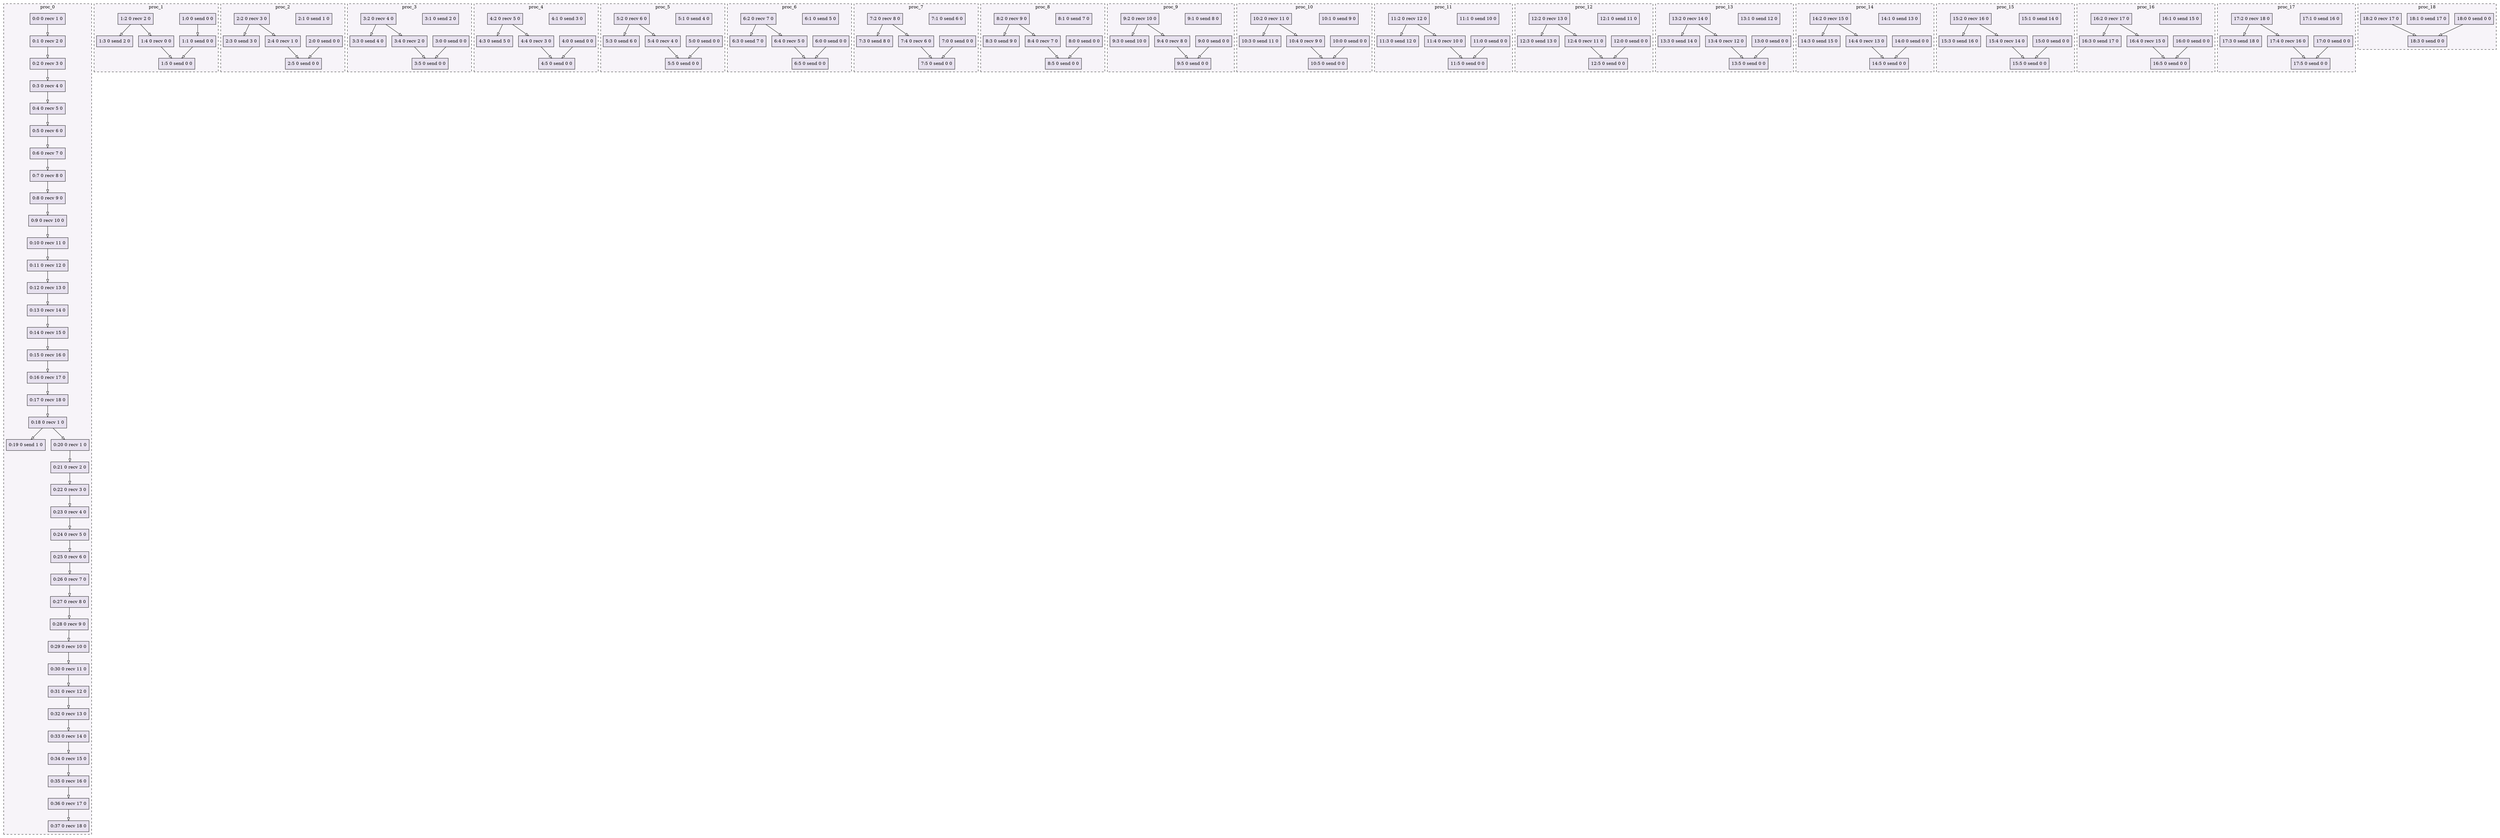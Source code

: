 digraph{node[shape=record style=filled colorscheme=purd9 fillcolor=2];subgraph cluster0{style=dashed;colorscheme=purd9;bgcolor=1;edge[arrowhead=empty];label=proc_0;0[label="0:0 0 recv 1 0"];1[label="0:1 0 recv 2 0"];2[label="0:2 0 recv 3 0"];3[label="0:3 0 recv 4 0"];4[label="0:4 0 recv 5 0"];5[label="0:5 0 recv 6 0"];6[label="0:6 0 recv 7 0"];7[label="0:7 0 recv 8 0"];8[label="0:8 0 recv 9 0"];9[label="0:9 0 recv 10 0"];10[label="0:10 0 recv 11 0"];11[label="0:11 0 recv 12 0"];12[label="0:12 0 recv 13 0"];13[label="0:13 0 recv 14 0"];14[label="0:14 0 recv 15 0"];15[label="0:15 0 recv 16 0"];16[label="0:16 0 recv 17 0"];17[label="0:17 0 recv 18 0"];18[label="0:18 0 recv 1 0"];19[label="0:19 0 send 1 0"];20[label="0:20 0 recv 1 0"];21[label="0:21 0 recv 2 0"];22[label="0:22 0 recv 3 0"];23[label="0:23 0 recv 4 0"];24[label="0:24 0 recv 5 0"];25[label="0:25 0 recv 6 0"];26[label="0:26 0 recv 7 0"];27[label="0:27 0 recv 8 0"];28[label="0:28 0 recv 9 0"];29[label="0:29 0 recv 10 0"];30[label="0:30 0 recv 11 0"];31[label="0:31 0 recv 12 0"];32[label="0:32 0 recv 13 0"];33[label="0:33 0 recv 14 0"];34[label="0:34 0 recv 15 0"];35[label="0:35 0 recv 16 0"];36[label="0:36 0 recv 17 0"];37[label="0:37 0 recv 18 0"];0->1;1->2;2->3;3->4;4->5;5->6;6->7;7->8;8->9;9->10;10->11;11->12;12->13;13->14;14->15;15->16;16->17;17->18;18->19;18->20;20->21;21->22;22->23;23->24;24->25;25->26;26->27;27->28;28->29;29->30;30->31;31->32;32->33;33->34;34->35;35->36;36->37;}subgraph cluster1{style=dashed;colorscheme=purd9;bgcolor=1;edge[arrowhead=empty];label=proc_1;38[label="1:0 0 send 0 0"];39[label="1:1 0 send 0 0"];40[label="1:2 0 recv 2 0"];41[label="1:3 0 send 2 0"];42[label="1:4 0 recv 0 0"];43[label="1:5 0 send 0 0"];38->39;40->41;40->42;42->43;39->43;}subgraph cluster2{style=dashed;colorscheme=purd9;bgcolor=1;edge[arrowhead=empty];label=proc_2;44[label="2:0 0 send 0 0"];45[label="2:1 0 send 1 0"];46[label="2:2 0 recv 3 0"];47[label="2:3 0 send 3 0"];48[label="2:4 0 recv 1 0"];49[label="2:5 0 send 0 0"];46->47;46->48;48->49;44->49;}subgraph cluster3{style=dashed;colorscheme=purd9;bgcolor=1;edge[arrowhead=empty];label=proc_3;50[label="3:0 0 send 0 0"];51[label="3:1 0 send 2 0"];52[label="3:2 0 recv 4 0"];53[label="3:3 0 send 4 0"];54[label="3:4 0 recv 2 0"];55[label="3:5 0 send 0 0"];52->53;52->54;54->55;50->55;}subgraph cluster4{style=dashed;colorscheme=purd9;bgcolor=1;edge[arrowhead=empty];label=proc_4;56[label="4:0 0 send 0 0"];57[label="4:1 0 send 3 0"];58[label="4:2 0 recv 5 0"];59[label="4:3 0 send 5 0"];60[label="4:4 0 recv 3 0"];61[label="4:5 0 send 0 0"];58->59;58->60;60->61;56->61;}subgraph cluster5{style=dashed;colorscheme=purd9;bgcolor=1;edge[arrowhead=empty];label=proc_5;62[label="5:0 0 send 0 0"];63[label="5:1 0 send 4 0"];64[label="5:2 0 recv 6 0"];65[label="5:3 0 send 6 0"];66[label="5:4 0 recv 4 0"];67[label="5:5 0 send 0 0"];64->65;64->66;66->67;62->67;}subgraph cluster6{style=dashed;colorscheme=purd9;bgcolor=1;edge[arrowhead=empty];label=proc_6;68[label="6:0 0 send 0 0"];69[label="6:1 0 send 5 0"];70[label="6:2 0 recv 7 0"];71[label="6:3 0 send 7 0"];72[label="6:4 0 recv 5 0"];73[label="6:5 0 send 0 0"];70->71;70->72;72->73;68->73;}subgraph cluster7{style=dashed;colorscheme=purd9;bgcolor=1;edge[arrowhead=empty];label=proc_7;74[label="7:0 0 send 0 0"];75[label="7:1 0 send 6 0"];76[label="7:2 0 recv 8 0"];77[label="7:3 0 send 8 0"];78[label="7:4 0 recv 6 0"];79[label="7:5 0 send 0 0"];76->77;76->78;78->79;74->79;}subgraph cluster8{style=dashed;colorscheme=purd9;bgcolor=1;edge[arrowhead=empty];label=proc_8;80[label="8:0 0 send 0 0"];81[label="8:1 0 send 7 0"];82[label="8:2 0 recv 9 0"];83[label="8:3 0 send 9 0"];84[label="8:4 0 recv 7 0"];85[label="8:5 0 send 0 0"];82->83;82->84;84->85;80->85;}subgraph cluster9{style=dashed;colorscheme=purd9;bgcolor=1;edge[arrowhead=empty];label=proc_9;86[label="9:0 0 send 0 0"];87[label="9:1 0 send 8 0"];88[label="9:2 0 recv 10 0"];89[label="9:3 0 send 10 0"];90[label="9:4 0 recv 8 0"];91[label="9:5 0 send 0 0"];88->89;88->90;90->91;86->91;}subgraph cluster10{style=dashed;colorscheme=purd9;bgcolor=1;edge[arrowhead=empty];label=proc_10;92[label="10:0 0 send 0 0"];93[label="10:1 0 send 9 0"];94[label="10:2 0 recv 11 0"];95[label="10:3 0 send 11 0"];96[label="10:4 0 recv 9 0"];97[label="10:5 0 send 0 0"];94->95;94->96;96->97;92->97;}subgraph cluster11{style=dashed;colorscheme=purd9;bgcolor=1;edge[arrowhead=empty];label=proc_11;98[label="11:0 0 send 0 0"];99[label="11:1 0 send 10 0"];100[label="11:2 0 recv 12 0"];101[label="11:3 0 send 12 0"];102[label="11:4 0 recv 10 0"];103[label="11:5 0 send 0 0"];100->101;100->102;102->103;98->103;}subgraph cluster12{style=dashed;colorscheme=purd9;bgcolor=1;edge[arrowhead=empty];label=proc_12;104[label="12:0 0 send 0 0"];105[label="12:1 0 send 11 0"];106[label="12:2 0 recv 13 0"];107[label="12:3 0 send 13 0"];108[label="12:4 0 recv 11 0"];109[label="12:5 0 send 0 0"];106->107;106->108;108->109;104->109;}subgraph cluster13{style=dashed;colorscheme=purd9;bgcolor=1;edge[arrowhead=empty];label=proc_13;110[label="13:0 0 send 0 0"];111[label="13:1 0 send 12 0"];112[label="13:2 0 recv 14 0"];113[label="13:3 0 send 14 0"];114[label="13:4 0 recv 12 0"];115[label="13:5 0 send 0 0"];112->113;112->114;114->115;110->115;}subgraph cluster14{style=dashed;colorscheme=purd9;bgcolor=1;edge[arrowhead=empty];label=proc_14;116[label="14:0 0 send 0 0"];117[label="14:1 0 send 13 0"];118[label="14:2 0 recv 15 0"];119[label="14:3 0 send 15 0"];120[label="14:4 0 recv 13 0"];121[label="14:5 0 send 0 0"];118->119;118->120;120->121;116->121;}subgraph cluster15{style=dashed;colorscheme=purd9;bgcolor=1;edge[arrowhead=empty];label=proc_15;122[label="15:0 0 send 0 0"];123[label="15:1 0 send 14 0"];124[label="15:2 0 recv 16 0"];125[label="15:3 0 send 16 0"];126[label="15:4 0 recv 14 0"];127[label="15:5 0 send 0 0"];124->125;124->126;126->127;122->127;}subgraph cluster16{style=dashed;colorscheme=purd9;bgcolor=1;edge[arrowhead=empty];label=proc_16;128[label="16:0 0 send 0 0"];129[label="16:1 0 send 15 0"];130[label="16:2 0 recv 17 0"];131[label="16:3 0 send 17 0"];132[label="16:4 0 recv 15 0"];133[label="16:5 0 send 0 0"];130->131;130->132;132->133;128->133;}subgraph cluster17{style=dashed;colorscheme=purd9;bgcolor=1;edge[arrowhead=empty];label=proc_17;134[label="17:0 0 send 0 0"];135[label="17:1 0 send 16 0"];136[label="17:2 0 recv 18 0"];137[label="17:3 0 send 18 0"];138[label="17:4 0 recv 16 0"];139[label="17:5 0 send 0 0"];136->137;136->138;138->139;134->139;}subgraph cluster18{style=dashed;colorscheme=purd9;bgcolor=1;edge[arrowhead=empty];label=proc_18;140[label="18:0 0 send 0 0"];141[label="18:1 0 send 17 0"];142[label="18:2 0 recv 17 0"];143[label="18:3 0 send 0 0"];142->143;140->143;}}